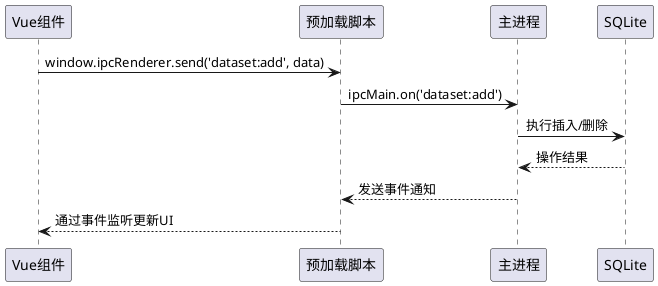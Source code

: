 @startuml
   Vue组件 -> 预加载脚本: window.ipcRenderer.send('dataset:add', data)
   预加载脚本 -> 主进程: ipcMain.on('dataset:add')
   主进程 -> SQLite: 执行插入/删除
   SQLite --> 主进程: 操作结果
   主进程 --> 预加载脚本: 发送事件通知
   预加载脚本 --> Vue组件: 通过事件监听更新UI
   @enduml